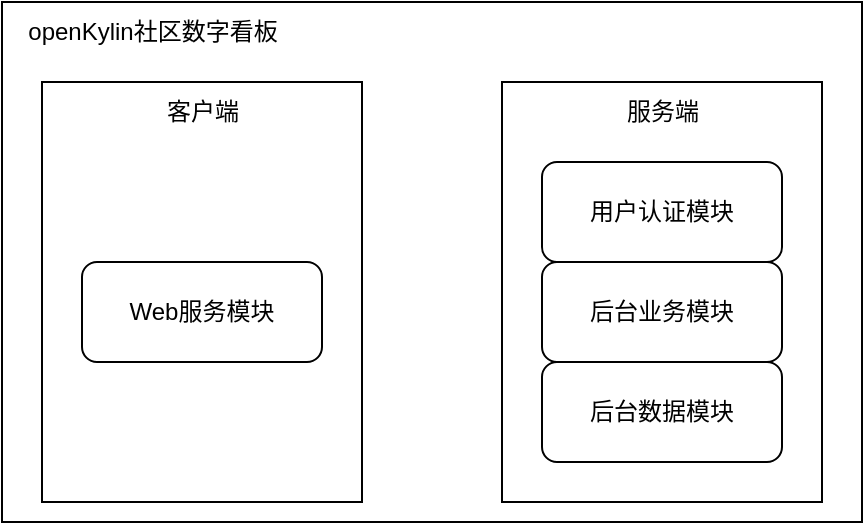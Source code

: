 <mxfile version="20.5.2" type="github">
  <diagram id="-_CPmqMp-y4IMtMcE9Gs" name="第 1 页">
    <mxGraphModel dx="1422" dy="748" grid="1" gridSize="10" guides="1" tooltips="1" connect="1" arrows="1" fold="1" page="1" pageScale="1" pageWidth="827" pageHeight="1169" math="0" shadow="0">
      <root>
        <mxCell id="0" />
        <mxCell id="1" parent="0" />
        <mxCell id="UAWzpZCx1EKJVWXIIInX-9" value="" style="rounded=0;whiteSpace=wrap;html=1;" vertex="1" parent="1">
          <mxGeometry x="70" y="110" width="430" height="260" as="geometry" />
        </mxCell>
        <mxCell id="UAWzpZCx1EKJVWXIIInX-7" value="" style="rounded=0;whiteSpace=wrap;html=1;" vertex="1" parent="1">
          <mxGeometry x="320" y="150" width="160" height="210" as="geometry" />
        </mxCell>
        <mxCell id="UAWzpZCx1EKJVWXIIInX-5" value="" style="rounded=0;whiteSpace=wrap;html=1;" vertex="1" parent="1">
          <mxGeometry x="90" y="150" width="160" height="210" as="geometry" />
        </mxCell>
        <mxCell id="UAWzpZCx1EKJVWXIIInX-1" value="Web服务模块" style="rounded=1;whiteSpace=wrap;html=1;" vertex="1" parent="1">
          <mxGeometry x="110" y="240" width="120" height="50" as="geometry" />
        </mxCell>
        <mxCell id="UAWzpZCx1EKJVWXIIInX-2" value="用户认证模块" style="rounded=1;whiteSpace=wrap;html=1;" vertex="1" parent="1">
          <mxGeometry x="340" y="190" width="120" height="50" as="geometry" />
        </mxCell>
        <mxCell id="UAWzpZCx1EKJVWXIIInX-3" value="后台业务模块" style="rounded=1;whiteSpace=wrap;html=1;" vertex="1" parent="1">
          <mxGeometry x="340" y="240" width="120" height="50" as="geometry" />
        </mxCell>
        <mxCell id="UAWzpZCx1EKJVWXIIInX-4" value="后台数据模块" style="rounded=1;whiteSpace=wrap;html=1;" vertex="1" parent="1">
          <mxGeometry x="340" y="290" width="120" height="50" as="geometry" />
        </mxCell>
        <mxCell id="UAWzpZCx1EKJVWXIIInX-6" value="客户端" style="text;html=1;align=center;verticalAlign=middle;resizable=0;points=[];autosize=1;strokeColor=none;fillColor=none;" vertex="1" parent="1">
          <mxGeometry x="140" y="150" width="60" height="30" as="geometry" />
        </mxCell>
        <mxCell id="UAWzpZCx1EKJVWXIIInX-8" value="服务端" style="text;html=1;align=center;verticalAlign=middle;resizable=0;points=[];autosize=1;strokeColor=none;fillColor=none;" vertex="1" parent="1">
          <mxGeometry x="370" y="150" width="60" height="30" as="geometry" />
        </mxCell>
        <mxCell id="UAWzpZCx1EKJVWXIIInX-10" value="openKylin社区数字看板" style="text;html=1;align=center;verticalAlign=middle;resizable=0;points=[];autosize=1;strokeColor=none;fillColor=none;" vertex="1" parent="1">
          <mxGeometry x="70" y="110" width="150" height="30" as="geometry" />
        </mxCell>
      </root>
    </mxGraphModel>
  </diagram>
</mxfile>
